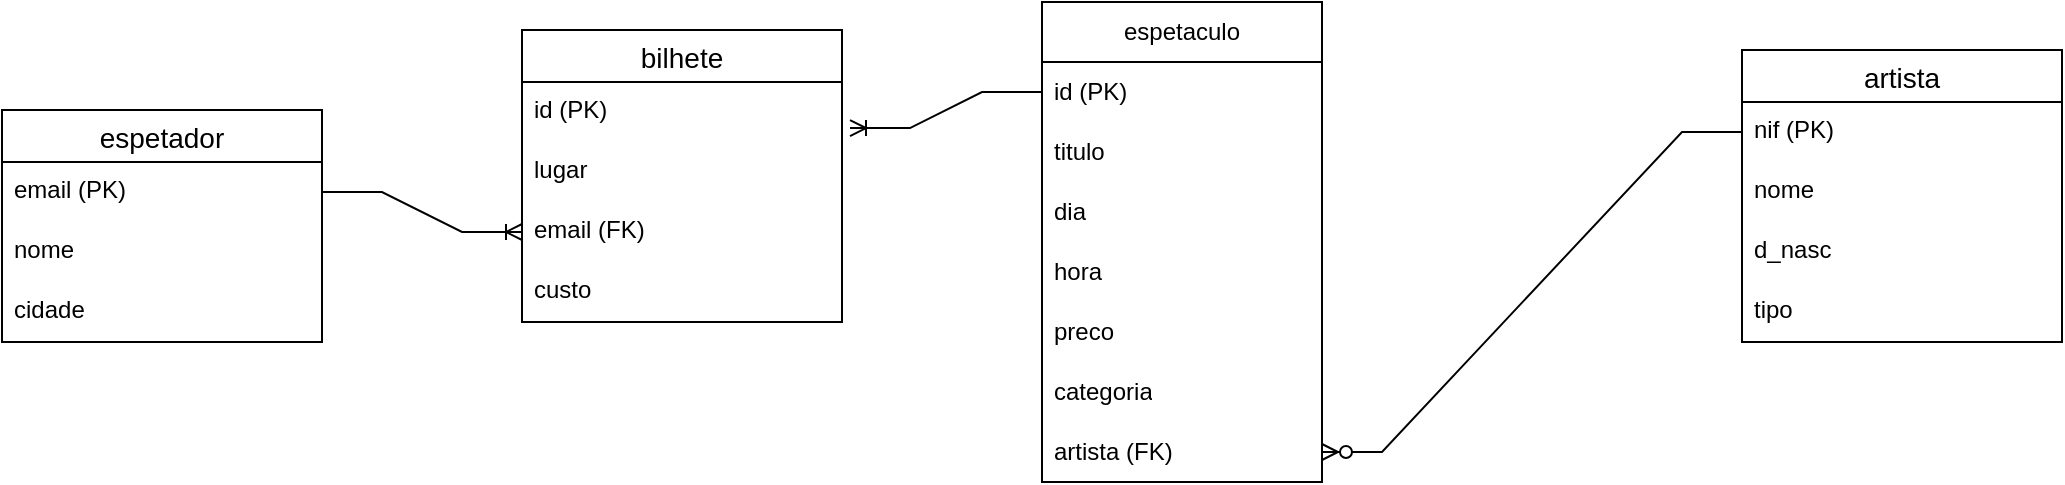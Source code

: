 <mxfile version="26.0.10">
  <diagram name="Página-1" id="petT2Q6Wx7tsM6p3LF0t">
    <mxGraphModel dx="1434" dy="786" grid="1" gridSize="10" guides="1" tooltips="1" connect="1" arrows="1" fold="1" page="1" pageScale="1" pageWidth="827" pageHeight="1169" math="0" shadow="0">
      <root>
        <mxCell id="0" />
        <mxCell id="1" parent="0" />
        <mxCell id="pDZV6ZnfGdY4zWbkEWbU-1" value="espetaculo" style="swimlane;fontStyle=0;childLayout=stackLayout;horizontal=1;startSize=30;horizontalStack=0;resizeParent=1;resizeParentMax=0;resizeLast=0;collapsible=1;marginBottom=0;whiteSpace=wrap;html=1;" vertex="1" parent="1">
          <mxGeometry x="540" y="286" width="140" height="240" as="geometry" />
        </mxCell>
        <mxCell id="pDZV6ZnfGdY4zWbkEWbU-2" value="id (PK)" style="text;strokeColor=none;fillColor=none;align=left;verticalAlign=middle;spacingLeft=4;spacingRight=4;overflow=hidden;points=[[0,0.5],[1,0.5]];portConstraint=eastwest;rotatable=0;whiteSpace=wrap;html=1;" vertex="1" parent="pDZV6ZnfGdY4zWbkEWbU-1">
          <mxGeometry y="30" width="140" height="30" as="geometry" />
        </mxCell>
        <mxCell id="pDZV6ZnfGdY4zWbkEWbU-3" value="titulo" style="text;strokeColor=none;fillColor=none;align=left;verticalAlign=middle;spacingLeft=4;spacingRight=4;overflow=hidden;points=[[0,0.5],[1,0.5]];portConstraint=eastwest;rotatable=0;whiteSpace=wrap;html=1;" vertex="1" parent="pDZV6ZnfGdY4zWbkEWbU-1">
          <mxGeometry y="60" width="140" height="30" as="geometry" />
        </mxCell>
        <mxCell id="pDZV6ZnfGdY4zWbkEWbU-4" value="dia" style="text;strokeColor=none;fillColor=none;align=left;verticalAlign=middle;spacingLeft=4;spacingRight=4;overflow=hidden;points=[[0,0.5],[1,0.5]];portConstraint=eastwest;rotatable=0;whiteSpace=wrap;html=1;" vertex="1" parent="pDZV6ZnfGdY4zWbkEWbU-1">
          <mxGeometry y="90" width="140" height="30" as="geometry" />
        </mxCell>
        <mxCell id="pDZV6ZnfGdY4zWbkEWbU-5" value="hora" style="text;strokeColor=none;fillColor=none;align=left;verticalAlign=middle;spacingLeft=4;spacingRight=4;overflow=hidden;points=[[0,0.5],[1,0.5]];portConstraint=eastwest;rotatable=0;whiteSpace=wrap;html=1;" vertex="1" parent="pDZV6ZnfGdY4zWbkEWbU-1">
          <mxGeometry y="120" width="140" height="30" as="geometry" />
        </mxCell>
        <mxCell id="pDZV6ZnfGdY4zWbkEWbU-6" value="preco" style="text;strokeColor=none;fillColor=none;align=left;verticalAlign=middle;spacingLeft=4;spacingRight=4;overflow=hidden;points=[[0,0.5],[1,0.5]];portConstraint=eastwest;rotatable=0;whiteSpace=wrap;html=1;" vertex="1" parent="pDZV6ZnfGdY4zWbkEWbU-1">
          <mxGeometry y="150" width="140" height="30" as="geometry" />
        </mxCell>
        <mxCell id="pDZV6ZnfGdY4zWbkEWbU-7" value="categoria" style="text;strokeColor=none;fillColor=none;align=left;verticalAlign=middle;spacingLeft=4;spacingRight=4;overflow=hidden;points=[[0,0.5],[1,0.5]];portConstraint=eastwest;rotatable=0;whiteSpace=wrap;html=1;" vertex="1" parent="pDZV6ZnfGdY4zWbkEWbU-1">
          <mxGeometry y="180" width="140" height="30" as="geometry" />
        </mxCell>
        <mxCell id="pDZV6ZnfGdY4zWbkEWbU-8" value="artista (FK)" style="text;strokeColor=none;fillColor=none;align=left;verticalAlign=middle;spacingLeft=4;spacingRight=4;overflow=hidden;points=[[0,0.5],[1,0.5]];portConstraint=eastwest;rotatable=0;whiteSpace=wrap;html=1;" vertex="1" parent="pDZV6ZnfGdY4zWbkEWbU-1">
          <mxGeometry y="210" width="140" height="30" as="geometry" />
        </mxCell>
        <mxCell id="pDZV6ZnfGdY4zWbkEWbU-9" value="bilhete" style="swimlane;fontStyle=0;childLayout=stackLayout;horizontal=1;startSize=26;horizontalStack=0;resizeParent=1;resizeParentMax=0;resizeLast=0;collapsible=1;marginBottom=0;align=center;fontSize=14;" vertex="1" parent="1">
          <mxGeometry x="280" y="300" width="160" height="146" as="geometry" />
        </mxCell>
        <mxCell id="pDZV6ZnfGdY4zWbkEWbU-10" value="id (PK)" style="text;strokeColor=none;fillColor=none;spacingLeft=4;spacingRight=4;overflow=hidden;rotatable=0;points=[[0,0.5],[1,0.5]];portConstraint=eastwest;fontSize=12;whiteSpace=wrap;html=1;" vertex="1" parent="pDZV6ZnfGdY4zWbkEWbU-9">
          <mxGeometry y="26" width="160" height="30" as="geometry" />
        </mxCell>
        <mxCell id="pDZV6ZnfGdY4zWbkEWbU-11" value="lugar" style="text;strokeColor=none;fillColor=none;spacingLeft=4;spacingRight=4;overflow=hidden;rotatable=0;points=[[0,0.5],[1,0.5]];portConstraint=eastwest;fontSize=12;whiteSpace=wrap;html=1;" vertex="1" parent="pDZV6ZnfGdY4zWbkEWbU-9">
          <mxGeometry y="56" width="160" height="30" as="geometry" />
        </mxCell>
        <mxCell id="pDZV6ZnfGdY4zWbkEWbU-12" value="email (FK)" style="text;strokeColor=none;fillColor=none;spacingLeft=4;spacingRight=4;overflow=hidden;rotatable=0;points=[[0,0.5],[1,0.5]];portConstraint=eastwest;fontSize=12;whiteSpace=wrap;html=1;" vertex="1" parent="pDZV6ZnfGdY4zWbkEWbU-9">
          <mxGeometry y="86" width="160" height="30" as="geometry" />
        </mxCell>
        <mxCell id="pDZV6ZnfGdY4zWbkEWbU-22" value="custo" style="text;strokeColor=none;fillColor=none;spacingLeft=4;spacingRight=4;overflow=hidden;rotatable=0;points=[[0,0.5],[1,0.5]];portConstraint=eastwest;fontSize=12;whiteSpace=wrap;html=1;" vertex="1" parent="pDZV6ZnfGdY4zWbkEWbU-9">
          <mxGeometry y="116" width="160" height="30" as="geometry" />
        </mxCell>
        <mxCell id="pDZV6ZnfGdY4zWbkEWbU-13" value="artista" style="swimlane;fontStyle=0;childLayout=stackLayout;horizontal=1;startSize=26;horizontalStack=0;resizeParent=1;resizeParentMax=0;resizeLast=0;collapsible=1;marginBottom=0;align=center;fontSize=14;" vertex="1" parent="1">
          <mxGeometry x="890" y="310" width="160" height="146" as="geometry" />
        </mxCell>
        <mxCell id="pDZV6ZnfGdY4zWbkEWbU-14" value="nif (PK)" style="text;strokeColor=none;fillColor=none;spacingLeft=4;spacingRight=4;overflow=hidden;rotatable=0;points=[[0,0.5],[1,0.5]];portConstraint=eastwest;fontSize=12;whiteSpace=wrap;html=1;" vertex="1" parent="pDZV6ZnfGdY4zWbkEWbU-13">
          <mxGeometry y="26" width="160" height="30" as="geometry" />
        </mxCell>
        <mxCell id="pDZV6ZnfGdY4zWbkEWbU-15" value="nome" style="text;strokeColor=none;fillColor=none;spacingLeft=4;spacingRight=4;overflow=hidden;rotatable=0;points=[[0,0.5],[1,0.5]];portConstraint=eastwest;fontSize=12;whiteSpace=wrap;html=1;" vertex="1" parent="pDZV6ZnfGdY4zWbkEWbU-13">
          <mxGeometry y="56" width="160" height="30" as="geometry" />
        </mxCell>
        <mxCell id="pDZV6ZnfGdY4zWbkEWbU-16" value="d_nasc" style="text;strokeColor=none;fillColor=none;spacingLeft=4;spacingRight=4;overflow=hidden;rotatable=0;points=[[0,0.5],[1,0.5]];portConstraint=eastwest;fontSize=12;whiteSpace=wrap;html=1;" vertex="1" parent="pDZV6ZnfGdY4zWbkEWbU-13">
          <mxGeometry y="86" width="160" height="30" as="geometry" />
        </mxCell>
        <mxCell id="pDZV6ZnfGdY4zWbkEWbU-21" value="tipo" style="text;strokeColor=none;fillColor=none;spacingLeft=4;spacingRight=4;overflow=hidden;rotatable=0;points=[[0,0.5],[1,0.5]];portConstraint=eastwest;fontSize=12;whiteSpace=wrap;html=1;" vertex="1" parent="pDZV6ZnfGdY4zWbkEWbU-13">
          <mxGeometry y="116" width="160" height="30" as="geometry" />
        </mxCell>
        <mxCell id="pDZV6ZnfGdY4zWbkEWbU-17" value="espetador" style="swimlane;fontStyle=0;childLayout=stackLayout;horizontal=1;startSize=26;horizontalStack=0;resizeParent=1;resizeParentMax=0;resizeLast=0;collapsible=1;marginBottom=0;align=center;fontSize=14;" vertex="1" parent="1">
          <mxGeometry x="20" y="340" width="160" height="116" as="geometry" />
        </mxCell>
        <mxCell id="pDZV6ZnfGdY4zWbkEWbU-18" value="email (PK)" style="text;strokeColor=none;fillColor=none;spacingLeft=4;spacingRight=4;overflow=hidden;rotatable=0;points=[[0,0.5],[1,0.5]];portConstraint=eastwest;fontSize=12;whiteSpace=wrap;html=1;" vertex="1" parent="pDZV6ZnfGdY4zWbkEWbU-17">
          <mxGeometry y="26" width="160" height="30" as="geometry" />
        </mxCell>
        <mxCell id="pDZV6ZnfGdY4zWbkEWbU-19" value="nome" style="text;strokeColor=none;fillColor=none;spacingLeft=4;spacingRight=4;overflow=hidden;rotatable=0;points=[[0,0.5],[1,0.5]];portConstraint=eastwest;fontSize=12;whiteSpace=wrap;html=1;" vertex="1" parent="pDZV6ZnfGdY4zWbkEWbU-17">
          <mxGeometry y="56" width="160" height="30" as="geometry" />
        </mxCell>
        <mxCell id="pDZV6ZnfGdY4zWbkEWbU-20" value="cidade" style="text;strokeColor=none;fillColor=none;spacingLeft=4;spacingRight=4;overflow=hidden;rotatable=0;points=[[0,0.5],[1,0.5]];portConstraint=eastwest;fontSize=12;whiteSpace=wrap;html=1;" vertex="1" parent="pDZV6ZnfGdY4zWbkEWbU-17">
          <mxGeometry y="86" width="160" height="30" as="geometry" />
        </mxCell>
        <mxCell id="pDZV6ZnfGdY4zWbkEWbU-29" value="" style="edgeStyle=entityRelationEdgeStyle;fontSize=12;html=1;endArrow=ERoneToMany;rounded=0;exitX=1;exitY=0.5;exitDx=0;exitDy=0;entryX=0;entryY=0.5;entryDx=0;entryDy=0;" edge="1" parent="1" source="pDZV6ZnfGdY4zWbkEWbU-18" target="pDZV6ZnfGdY4zWbkEWbU-12">
          <mxGeometry width="100" height="100" relative="1" as="geometry">
            <mxPoint x="360" y="450" as="sourcePoint" />
            <mxPoint x="460" y="350" as="targetPoint" />
          </mxGeometry>
        </mxCell>
        <mxCell id="pDZV6ZnfGdY4zWbkEWbU-30" value="" style="edgeStyle=entityRelationEdgeStyle;fontSize=12;html=1;endArrow=ERzeroToMany;endFill=1;rounded=0;" edge="1" parent="1" source="pDZV6ZnfGdY4zWbkEWbU-14" target="pDZV6ZnfGdY4zWbkEWbU-8">
          <mxGeometry width="100" height="100" relative="1" as="geometry">
            <mxPoint x="450" y="450" as="sourcePoint" />
            <mxPoint x="460" y="350" as="targetPoint" />
          </mxGeometry>
        </mxCell>
        <mxCell id="pDZV6ZnfGdY4zWbkEWbU-34" value="" style="edgeStyle=entityRelationEdgeStyle;fontSize=12;html=1;endArrow=ERoneToMany;rounded=0;exitX=0;exitY=0.5;exitDx=0;exitDy=0;entryX=1.025;entryY=0.767;entryDx=0;entryDy=0;entryPerimeter=0;" edge="1" parent="1" source="pDZV6ZnfGdY4zWbkEWbU-2" target="pDZV6ZnfGdY4zWbkEWbU-10">
          <mxGeometry width="100" height="100" relative="1" as="geometry">
            <mxPoint x="360" y="450" as="sourcePoint" />
            <mxPoint x="440" y="420" as="targetPoint" />
          </mxGeometry>
        </mxCell>
      </root>
    </mxGraphModel>
  </diagram>
</mxfile>
